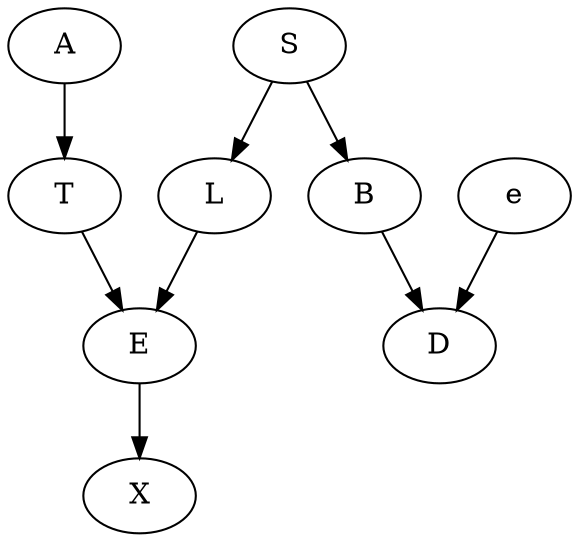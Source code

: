 digraph G {
0[label=A];
1[label=S];
2[label=T];
3[label=L];
4[label=E];
5[label=B];
6[label=X];
7[label=D];
8[label=e];
0->2 ;
1->3 ;
1->5 ;
2->4 ;
3->4 ;
4->6 ;
5->7 ;
8->7 ;
}
